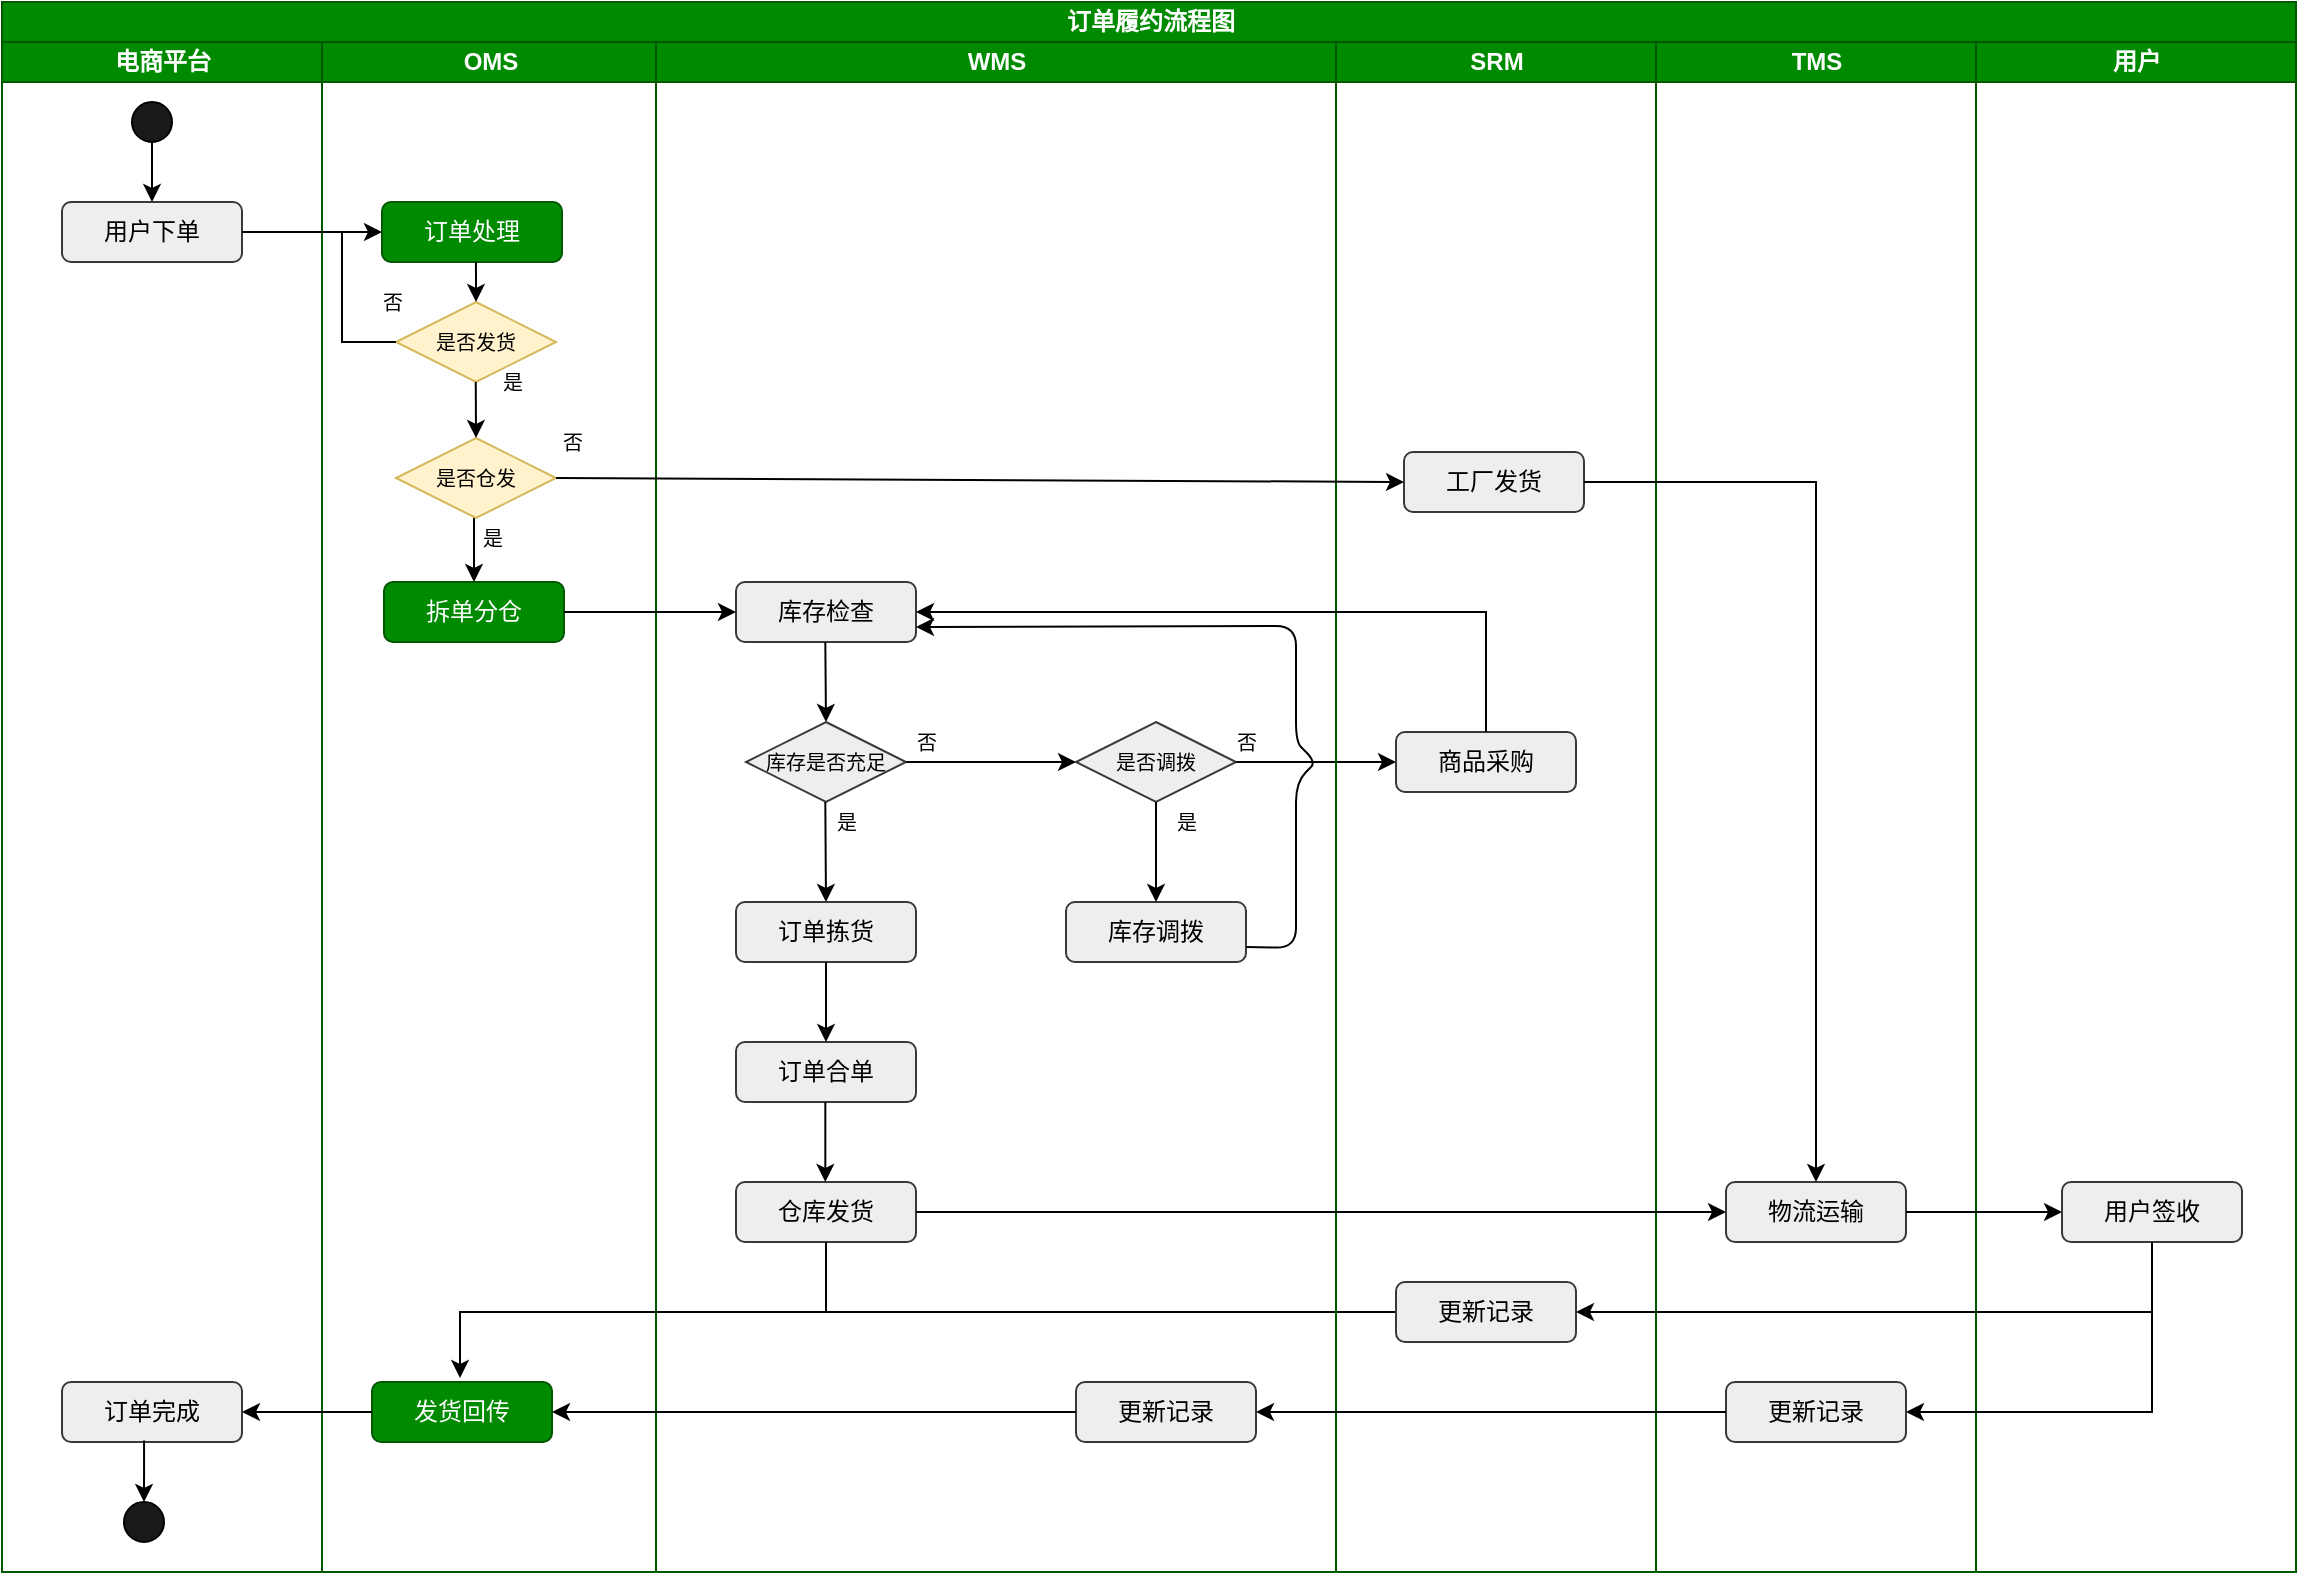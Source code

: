 <mxfile version="14.5.1" type="device"><diagram name="Page-1" id="74e2e168-ea6b-b213-b513-2b3c1d86103e"><mxGraphModel dx="1422" dy="822" grid="0" gridSize="10" guides="1" tooltips="1" connect="1" arrows="1" fold="1" page="1" pageScale="1" pageWidth="1100" pageHeight="850" background="#ffffff" math="0" shadow="0"><root><mxCell id="0"/><mxCell id="1" parent="0"/><mxCell id="77e6c97f196da883-1" value="&lt;font style=&quot;font-size: 12px&quot;&gt;订单履约流程图&lt;/font&gt;" style="swimlane;html=1;childLayout=stackLayout;startSize=20;rounded=0;shadow=0;labelBackgroundColor=none;strokeWidth=1;fontFamily=Verdana;fontSize=8;align=center;fillColor=#008a00;strokeColor=#005700;fontColor=#ffffff;" parent="1" vertex="1"><mxGeometry x="70" y="52" width="1147" height="785" as="geometry"/></mxCell><mxCell id="77e6c97f196da883-4" value="电商平台" style="swimlane;html=1;startSize=20;fillColor=#008a00;strokeColor=#005700;fontColor=#ffffff;" parent="77e6c97f196da883-1" vertex="1"><mxGeometry y="20" width="160" height="765" as="geometry"/></mxCell><mxCell id="yiyTLVuiIkWUeO96UbIK-2" value="用户下单" style="rounded=1;whiteSpace=wrap;html=1;fillColor=#eeeeee;strokeColor=#36393d;" parent="77e6c97f196da883-4" vertex="1"><mxGeometry x="30" y="80" width="90" height="30" as="geometry"/></mxCell><mxCell id="yiyTLVuiIkWUeO96UbIK-3" value="" style="ellipse;whiteSpace=wrap;html=1;aspect=fixed;fillColor=#1A1A1A;" parent="77e6c97f196da883-4" vertex="1"><mxGeometry x="65" y="30" width="20" height="20" as="geometry"/></mxCell><mxCell id="yiyTLVuiIkWUeO96UbIK-4" value="" style="endArrow=classic;html=1;exitX=0.5;exitY=1;exitDx=0;exitDy=0;entryX=0.5;entryY=0;entryDx=0;entryDy=0;" parent="77e6c97f196da883-4" source="yiyTLVuiIkWUeO96UbIK-3" target="yiyTLVuiIkWUeO96UbIK-2" edge="1"><mxGeometry width="50" height="50" relative="1" as="geometry"><mxPoint x="110" y="220" as="sourcePoint"/><mxPoint x="160" y="170" as="targetPoint"/></mxGeometry></mxCell><mxCell id="yiyTLVuiIkWUeO96UbIK-72" value="订单完成" style="rounded=1;whiteSpace=wrap;html=1;fillColor=#eeeeee;strokeColor=#36393d;" parent="77e6c97f196da883-4" vertex="1"><mxGeometry x="30" y="670" width="90" height="30" as="geometry"/></mxCell><mxCell id="yiyTLVuiIkWUeO96UbIK-79" value="" style="ellipse;whiteSpace=wrap;html=1;aspect=fixed;fillColor=#1A1A1A;" parent="77e6c97f196da883-4" vertex="1"><mxGeometry x="61" y="730" width="20" height="20" as="geometry"/></mxCell><mxCell id="yiyTLVuiIkWUeO96UbIK-80" value="" style="endArrow=classic;html=1;exitX=0.456;exitY=0.974;exitDx=0;exitDy=0;exitPerimeter=0;entryX=0.5;entryY=0;entryDx=0;entryDy=0;" parent="77e6c97f196da883-4" source="yiyTLVuiIkWUeO96UbIK-72" target="yiyTLVuiIkWUeO96UbIK-79" edge="1"><mxGeometry width="50" height="50" relative="1" as="geometry"><mxPoint x="-10" y="770" as="sourcePoint"/><mxPoint x="40" y="720" as="targetPoint"/></mxGeometry></mxCell><mxCell id="77e6c97f196da883-5" value="OMS" style="swimlane;html=1;startSize=20;fillColor=#008a00;strokeColor=#005700;fontColor=#ffffff;" parent="77e6c97f196da883-1" vertex="1"><mxGeometry x="160" y="20" width="167" height="765" as="geometry"/></mxCell><mxCell id="yiyTLVuiIkWUeO96UbIK-10" value="订单处理" style="rounded=1;whiteSpace=wrap;html=1;fillColor=#008a00;strokeColor=#005700;fontColor=#ffffff;" parent="77e6c97f196da883-5" vertex="1"><mxGeometry x="30" y="80" width="90" height="30" as="geometry"/></mxCell><mxCell id="yiyTLVuiIkWUeO96UbIK-11" value="&lt;font style=&quot;font-size: 10px&quot;&gt;是否发货&lt;/font&gt;" style="rhombus;whiteSpace=wrap;html=1;fillColor=#fff2cc;strokeColor=#d6b656;" parent="77e6c97f196da883-5" vertex="1"><mxGeometry x="37" y="130" width="80" height="40" as="geometry"/></mxCell><mxCell id="yiyTLVuiIkWUeO96UbIK-12" value="" style="endArrow=classic;html=1;exitX=0.522;exitY=1.002;exitDx=0;exitDy=0;entryX=0.5;entryY=0;entryDx=0;entryDy=0;exitPerimeter=0;" parent="77e6c97f196da883-5" source="yiyTLVuiIkWUeO96UbIK-10" target="yiyTLVuiIkWUeO96UbIK-11" edge="1"><mxGeometry width="50" height="50" relative="1" as="geometry"><mxPoint x="74.66" y="110" as="sourcePoint"/><mxPoint x="74.66" y="140.0" as="targetPoint"/></mxGeometry></mxCell><mxCell id="yiyTLVuiIkWUeO96UbIK-28" value="&lt;font style=&quot;font-size: 10px&quot;&gt;是&lt;/font&gt;" style="text;html=1;align=center;verticalAlign=middle;resizable=0;points=[];autosize=1;" parent="77e6c97f196da883-5" vertex="1"><mxGeometry x="80" y="160" width="30" height="20" as="geometry"/></mxCell><mxCell id="yiyTLVuiIkWUeO96UbIK-77" value="发货回传" style="rounded=1;whiteSpace=wrap;html=1;fillColor=#008a00;strokeColor=#005700;fontColor=#ffffff;" parent="77e6c97f196da883-5" vertex="1"><mxGeometry x="25" y="670" width="90" height="30" as="geometry"/></mxCell><mxCell id="yiyTLVuiIkWUeO96UbIK-85" value="拆单分仓" style="rounded=1;whiteSpace=wrap;html=1;fillColor=#008a00;strokeColor=#005700;fontColor=#ffffff;" parent="77e6c97f196da883-5" vertex="1"><mxGeometry x="31" y="270" width="90" height="30" as="geometry"/></mxCell><mxCell id="yiyTLVuiIkWUeO96UbIK-86" value="" style="endArrow=classic;html=1;entryX=0.5;entryY=0;entryDx=0;entryDy=0;" parent="77e6c97f196da883-5" target="yiyTLVuiIkWUeO96UbIK-85" edge="1"><mxGeometry width="50" height="50" relative="1" as="geometry"><mxPoint x="76" y="220" as="sourcePoint"/><mxPoint x="75" y="268" as="targetPoint"/></mxGeometry></mxCell><mxCell id="yiyTLVuiIkWUeO96UbIK-93" value="" style="endArrow=none;html=1;entryX=0;entryY=0.5;entryDx=0;entryDy=0;rounded=0;" parent="77e6c97f196da883-5" target="yiyTLVuiIkWUeO96UbIK-11" edge="1"><mxGeometry width="50" height="50" relative="1" as="geometry"><mxPoint x="10" y="95" as="sourcePoint"/><mxPoint x="35" y="195" as="targetPoint"/><Array as="points"><mxPoint x="10" y="150"/></Array></mxGeometry></mxCell><mxCell id="yiyTLVuiIkWUeO96UbIK-27" value="&lt;font style=&quot;font-size: 10px&quot;&gt;否&lt;/font&gt;" style="text;html=1;align=center;verticalAlign=middle;resizable=0;points=[];autosize=1;" parent="77e6c97f196da883-5" vertex="1"><mxGeometry x="20" y="120" width="30" height="20" as="geometry"/></mxCell><mxCell id="yiyTLVuiIkWUeO96UbIK-95" value="&lt;font style=&quot;font-size: 10px&quot;&gt;是否仓发&lt;/font&gt;" style="rhombus;whiteSpace=wrap;html=1;fillColor=#fff2cc;strokeColor=#d6b656;" parent="77e6c97f196da883-5" vertex="1"><mxGeometry x="37" y="198" width="80" height="40" as="geometry"/></mxCell><mxCell id="yiyTLVuiIkWUeO96UbIK-96" value="" style="endArrow=classic;html=1;exitX=0.522;exitY=1.002;exitDx=0;exitDy=0;entryX=0.5;entryY=0;entryDx=0;entryDy=0;exitPerimeter=0;" parent="77e6c97f196da883-5" target="yiyTLVuiIkWUeO96UbIK-95" edge="1"><mxGeometry width="50" height="50" relative="1" as="geometry"><mxPoint x="76.88" y="170.06" as="sourcePoint"/><mxPoint x="76.9" y="190" as="targetPoint"/></mxGeometry></mxCell><mxCell id="yiyTLVuiIkWUeO96UbIK-97" value="&lt;font style=&quot;font-size: 10px&quot;&gt;是&lt;/font&gt;" style="text;html=1;align=center;verticalAlign=middle;resizable=0;points=[];autosize=1;" parent="77e6c97f196da883-5" vertex="1"><mxGeometry x="70" y="238" width="30" height="20" as="geometry"/></mxCell><mxCell id="yiyTLVuiIkWUeO96UbIK-99" value="&lt;font style=&quot;font-size: 10px&quot;&gt;否&lt;/font&gt;" style="text;html=1;align=center;verticalAlign=middle;resizable=0;points=[];autosize=1;" parent="77e6c97f196da883-5" vertex="1"><mxGeometry x="110" y="190" width="30" height="20" as="geometry"/></mxCell><mxCell id="77e6c97f196da883-6" value="WMS" style="swimlane;html=1;startSize=20;fillColor=#008a00;strokeColor=#005700;fontColor=#ffffff;" parent="77e6c97f196da883-1" vertex="1"><mxGeometry x="327" y="20" width="340" height="765" as="geometry"/></mxCell><mxCell id="yiyTLVuiIkWUeO96UbIK-17" value="库存检查" style="rounded=1;whiteSpace=wrap;html=1;fillColor=#eeeeee;strokeColor=#36393d;" parent="77e6c97f196da883-6" vertex="1"><mxGeometry x="40" y="270" width="90" height="30" as="geometry"/></mxCell><mxCell id="yiyTLVuiIkWUeO96UbIK-18" value="&lt;font style=&quot;font-size: 10px&quot;&gt;库存是否充足&lt;/font&gt;" style="rhombus;whiteSpace=wrap;html=1;fillColor=#eeeeee;strokeColor=#36393d;" parent="77e6c97f196da883-6" vertex="1"><mxGeometry x="45" y="340" width="80" height="40" as="geometry"/></mxCell><mxCell id="yiyTLVuiIkWUeO96UbIK-24" value="&lt;font style=&quot;font-size: 10px&quot;&gt;是否调拨&lt;/font&gt;" style="rhombus;whiteSpace=wrap;html=1;fillColor=#eeeeee;strokeColor=#36393d;" parent="77e6c97f196da883-6" vertex="1"><mxGeometry x="210" y="340" width="80" height="40" as="geometry"/></mxCell><mxCell id="yiyTLVuiIkWUeO96UbIK-25" value="订单拣货" style="rounded=1;whiteSpace=wrap;html=1;fillColor=#eeeeee;strokeColor=#36393d;" parent="77e6c97f196da883-6" vertex="1"><mxGeometry x="40" y="430" width="90" height="30" as="geometry"/></mxCell><mxCell id="yiyTLVuiIkWUeO96UbIK-26" value="订单合单" style="rounded=1;whiteSpace=wrap;html=1;fillColor=#eeeeee;strokeColor=#36393d;" parent="77e6c97f196da883-6" vertex="1"><mxGeometry x="40" y="500" width="90" height="30" as="geometry"/></mxCell><mxCell id="yiyTLVuiIkWUeO96UbIK-31" value="" style="endArrow=classic;html=1;exitX=0.5;exitY=1;exitDx=0;exitDy=0;entryX=0.5;entryY=0;entryDx=0;entryDy=0;" parent="77e6c97f196da883-6" target="yiyTLVuiIkWUeO96UbIK-18" edge="1"><mxGeometry width="50" height="50" relative="1" as="geometry"><mxPoint x="84.66" y="300" as="sourcePoint"/><mxPoint x="84.66" y="337.0" as="targetPoint"/></mxGeometry></mxCell><mxCell id="yiyTLVuiIkWUeO96UbIK-32" value="" style="endArrow=classic;html=1;exitX=1;exitY=0.5;exitDx=0;exitDy=0;entryX=0;entryY=0.5;entryDx=0;entryDy=0;" parent="77e6c97f196da883-6" source="yiyTLVuiIkWUeO96UbIK-18" target="yiyTLVuiIkWUeO96UbIK-24" edge="1"><mxGeometry width="50" height="50" relative="1" as="geometry"><mxPoint x="105" y="253" as="sourcePoint"/><mxPoint x="105" y="290.0" as="targetPoint"/></mxGeometry></mxCell><mxCell id="yiyTLVuiIkWUeO96UbIK-33" value="&lt;font style=&quot;font-size: 10px&quot;&gt;否&lt;/font&gt;" style="text;html=1;align=center;verticalAlign=middle;resizable=0;points=[];autosize=1;" parent="77e6c97f196da883-6" vertex="1"><mxGeometry x="120" y="340" width="30" height="20" as="geometry"/></mxCell><mxCell id="yiyTLVuiIkWUeO96UbIK-34" value="" style="endArrow=classic;html=1;exitX=0.5;exitY=1;exitDx=0;exitDy=0;" parent="77e6c97f196da883-6" edge="1"><mxGeometry width="50" height="50" relative="1" as="geometry"><mxPoint x="84.66" y="380.0" as="sourcePoint"/><mxPoint x="85" y="430" as="targetPoint"/></mxGeometry></mxCell><mxCell id="yiyTLVuiIkWUeO96UbIK-36" value="" style="endArrow=classic;html=1;exitX=1;exitY=0.5;exitDx=0;exitDy=0;" parent="77e6c97f196da883-6" edge="1"><mxGeometry width="50" height="50" relative="1" as="geometry"><mxPoint x="290" y="360.0" as="sourcePoint"/><mxPoint x="370" y="360" as="targetPoint"/></mxGeometry></mxCell><mxCell id="yiyTLVuiIkWUeO96UbIK-38" value="&lt;font style=&quot;font-size: 10px&quot;&gt;否&lt;/font&gt;" style="text;html=1;align=center;verticalAlign=middle;resizable=0;points=[];autosize=1;" parent="77e6c97f196da883-6" vertex="1"><mxGeometry x="280" y="340" width="30" height="20" as="geometry"/></mxCell><mxCell id="yiyTLVuiIkWUeO96UbIK-39" value="库存调拨" style="rounded=1;whiteSpace=wrap;html=1;fillColor=#eeeeee;strokeColor=#36393d;" parent="77e6c97f196da883-6" vertex="1"><mxGeometry x="205" y="430" width="90" height="30" as="geometry"/></mxCell><mxCell id="yiyTLVuiIkWUeO96UbIK-41" value="" style="endArrow=classic;html=1;exitX=1;exitY=0.75;exitDx=0;exitDy=0;entryX=1;entryY=0.75;entryDx=0;entryDy=0;" parent="77e6c97f196da883-6" source="yiyTLVuiIkWUeO96UbIK-39" target="yiyTLVuiIkWUeO96UbIK-17" edge="1"><mxGeometry width="50" height="50" relative="1" as="geometry"><mxPoint x="280" y="260" as="sourcePoint"/><mxPoint x="320" y="290" as="targetPoint"/><Array as="points"><mxPoint x="320" y="453"/><mxPoint x="320" y="370"/><mxPoint x="330" y="360"/><mxPoint x="320" y="350"/><mxPoint x="320" y="292"/></Array></mxGeometry></mxCell><mxCell id="yiyTLVuiIkWUeO96UbIK-42" value="" style="endArrow=classic;html=1;exitX=0.5;exitY=1;exitDx=0;exitDy=0;" parent="77e6c97f196da883-6" source="yiyTLVuiIkWUeO96UbIK-24" target="yiyTLVuiIkWUeO96UbIK-39" edge="1"><mxGeometry width="50" height="50" relative="1" as="geometry"><mxPoint x="140" y="440" as="sourcePoint"/><mxPoint x="190" y="390" as="targetPoint"/></mxGeometry></mxCell><mxCell id="yiyTLVuiIkWUeO96UbIK-43" value="&lt;font style=&quot;font-size: 10px&quot;&gt;是&lt;/font&gt;" style="text;html=1;align=center;verticalAlign=middle;resizable=0;points=[];autosize=1;" parent="77e6c97f196da883-6" vertex="1"><mxGeometry x="250" y="380" width="30" height="20" as="geometry"/></mxCell><mxCell id="yiyTLVuiIkWUeO96UbIK-44" value="&lt;font style=&quot;font-size: 10px&quot;&gt;是&lt;/font&gt;" style="text;html=1;align=center;verticalAlign=middle;resizable=0;points=[];autosize=1;" parent="77e6c97f196da883-6" vertex="1"><mxGeometry x="80" y="380" width="30" height="20" as="geometry"/></mxCell><mxCell id="yiyTLVuiIkWUeO96UbIK-64" value="仓库发货" style="rounded=1;whiteSpace=wrap;html=1;fillColor=#eeeeee;strokeColor=#36393d;" parent="77e6c97f196da883-6" vertex="1"><mxGeometry x="40" y="570" width="90" height="30" as="geometry"/></mxCell><mxCell id="yiyTLVuiIkWUeO96UbIK-65" value="" style="endArrow=classic;html=1;exitX=0.5;exitY=1;exitDx=0;exitDy=0;entryX=0.5;entryY=0;entryDx=0;entryDy=0;" parent="77e6c97f196da883-6" source="yiyTLVuiIkWUeO96UbIK-25" target="yiyTLVuiIkWUeO96UbIK-26" edge="1"><mxGeometry width="50" height="50" relative="1" as="geometry"><mxPoint x="220" y="560" as="sourcePoint"/><mxPoint x="270" y="510" as="targetPoint"/></mxGeometry></mxCell><mxCell id="yiyTLVuiIkWUeO96UbIK-66" value="" style="endArrow=classic;html=1;exitX=0.5;exitY=1;exitDx=0;exitDy=0;entryX=0.5;entryY=0;entryDx=0;entryDy=0;" parent="77e6c97f196da883-6" edge="1"><mxGeometry width="50" height="50" relative="1" as="geometry"><mxPoint x="84.66" y="530" as="sourcePoint"/><mxPoint x="84.66" y="570" as="targetPoint"/></mxGeometry></mxCell><mxCell id="yiyTLVuiIkWUeO96UbIK-75" value="更新记录" style="rounded=1;whiteSpace=wrap;html=1;fillColor=#eeeeee;strokeColor=#36393d;" parent="77e6c97f196da883-6" vertex="1"><mxGeometry x="210" y="670" width="90" height="30" as="geometry"/></mxCell><mxCell id="P5KczK3U9NpjYuWOSlig-1" value="" style="endArrow=none;html=1;entryX=0;entryY=0.5;entryDx=0;entryDy=0;" edge="1" parent="77e6c97f196da883-6" target="yiyTLVuiIkWUeO96UbIK-89"><mxGeometry width="50" height="50" relative="1" as="geometry"><mxPoint x="85" y="635" as="sourcePoint"/><mxPoint x="253" y="619" as="targetPoint"/></mxGeometry></mxCell><mxCell id="77e6c97f196da883-7" value="SRM" style="swimlane;html=1;startSize=20;fillColor=#008a00;strokeColor=#005700;fontColor=#ffffff;" parent="77e6c97f196da883-1" vertex="1"><mxGeometry x="667" y="20" width="160" height="765" as="geometry"/></mxCell><mxCell id="yiyTLVuiIkWUeO96UbIK-35" value="商品采购" style="rounded=1;whiteSpace=wrap;html=1;fillColor=#eeeeee;strokeColor=#36393d;" parent="77e6c97f196da883-7" vertex="1"><mxGeometry x="30" y="345" width="90" height="30" as="geometry"/></mxCell><mxCell id="yiyTLVuiIkWUeO96UbIK-89" value="更新记录" style="rounded=1;whiteSpace=wrap;html=1;fillColor=#eeeeee;strokeColor=#36393d;" parent="77e6c97f196da883-7" vertex="1"><mxGeometry x="30" y="620" width="90" height="30" as="geometry"/></mxCell><mxCell id="yiyTLVuiIkWUeO96UbIK-94" value="工厂发货" style="rounded=1;whiteSpace=wrap;html=1;fillColor=#eeeeee;strokeColor=#36393d;" parent="77e6c97f196da883-7" vertex="1"><mxGeometry x="34" y="205" width="90" height="30" as="geometry"/></mxCell><mxCell id="yiyTLVuiIkWUeO96UbIK-1" value="TMS" style="swimlane;html=1;startSize=20;fillColor=#008a00;strokeColor=#005700;fontColor=#ffffff;" parent="77e6c97f196da883-1" vertex="1"><mxGeometry x="827" y="20" width="160" height="765" as="geometry"/></mxCell><mxCell id="yiyTLVuiIkWUeO96UbIK-67" value="&lt;span&gt;物流运输&lt;/span&gt;" style="rounded=1;whiteSpace=wrap;html=1;fillColor=#eeeeee;strokeColor=#36393d;" parent="yiyTLVuiIkWUeO96UbIK-1" vertex="1"><mxGeometry x="35" y="570" width="90" height="30" as="geometry"/></mxCell><mxCell id="yiyTLVuiIkWUeO96UbIK-73" value="更新记录" style="rounded=1;whiteSpace=wrap;html=1;fillColor=#eeeeee;strokeColor=#36393d;" parent="yiyTLVuiIkWUeO96UbIK-1" vertex="1"><mxGeometry x="35" y="670" width="90" height="30" as="geometry"/></mxCell><mxCell id="yiyTLVuiIkWUeO96UbIK-37" value="" style="endArrow=classic;html=1;exitX=0.5;exitY=0;exitDx=0;exitDy=0;entryX=1;entryY=0.5;entryDx=0;entryDy=0;rounded=0;" parent="77e6c97f196da883-1" source="yiyTLVuiIkWUeO96UbIK-35" target="yiyTLVuiIkWUeO96UbIK-17" edge="1"><mxGeometry width="50" height="50" relative="1" as="geometry"><mxPoint x="730" y="310" as="sourcePoint"/><mxPoint x="780" y="260" as="targetPoint"/><Array as="points"><mxPoint x="742" y="305"/></Array></mxGeometry></mxCell><mxCell id="yiyTLVuiIkWUeO96UbIK-68" value="" style="endArrow=classic;html=1;exitX=1;exitY=0.5;exitDx=0;exitDy=0;entryX=0;entryY=0.5;entryDx=0;entryDy=0;" parent="77e6c97f196da883-1" source="yiyTLVuiIkWUeO96UbIK-64" target="yiyTLVuiIkWUeO96UbIK-67" edge="1"><mxGeometry width="50" height="50" relative="1" as="geometry"><mxPoint x="540" y="630" as="sourcePoint"/><mxPoint x="590" y="580" as="targetPoint"/></mxGeometry></mxCell><mxCell id="yiyTLVuiIkWUeO96UbIK-69" value="用户" style="swimlane;html=1;startSize=20;fillColor=#008a00;strokeColor=#005700;fontColor=#ffffff;" parent="77e6c97f196da883-1" vertex="1"><mxGeometry x="987" y="20" width="160" height="765" as="geometry"/></mxCell><mxCell id="yiyTLVuiIkWUeO96UbIK-70" value="&lt;span&gt;用户签收&lt;/span&gt;" style="rounded=1;whiteSpace=wrap;html=1;fillColor=#eeeeee;strokeColor=#36393d;" parent="yiyTLVuiIkWUeO96UbIK-69" vertex="1"><mxGeometry x="43" y="570" width="90" height="30" as="geometry"/></mxCell><mxCell id="yiyTLVuiIkWUeO96UbIK-90" value="" style="endArrow=classic;html=1;entryX=1;entryY=0.5;entryDx=0;entryDy=0;" parent="yiyTLVuiIkWUeO96UbIK-69" target="yiyTLVuiIkWUeO96UbIK-89" edge="1"><mxGeometry width="50" height="50" relative="1" as="geometry"><mxPoint x="88" y="635" as="sourcePoint"/><mxPoint x="-200" y="635" as="targetPoint"/><Array as="points"><mxPoint x="78" y="635"/></Array></mxGeometry></mxCell><mxCell id="yiyTLVuiIkWUeO96UbIK-71" value="" style="endArrow=classic;html=1;exitX=1;exitY=0.5;exitDx=0;exitDy=0;" parent="77e6c97f196da883-1" source="yiyTLVuiIkWUeO96UbIK-67" target="yiyTLVuiIkWUeO96UbIK-70" edge="1"><mxGeometry width="50" height="50" relative="1" as="geometry"><mxPoint x="950" y="600" as="sourcePoint"/><mxPoint x="1020" y="605" as="targetPoint"/></mxGeometry></mxCell><mxCell id="yiyTLVuiIkWUeO96UbIK-74" value="" style="endArrow=classic;html=1;entryX=1;entryY=0.5;entryDx=0;entryDy=0;exitX=0.5;exitY=1;exitDx=0;exitDy=0;rounded=0;" parent="77e6c97f196da883-1" source="yiyTLVuiIkWUeO96UbIK-70" target="yiyTLVuiIkWUeO96UbIK-73" edge="1"><mxGeometry width="50" height="50" relative="1" as="geometry"><mxPoint x="1040" y="740" as="sourcePoint"/><mxPoint x="1090" y="690" as="targetPoint"/><Array as="points"><mxPoint x="1075" y="705"/></Array></mxGeometry></mxCell><mxCell id="yiyTLVuiIkWUeO96UbIK-76" value="" style="endArrow=classic;html=1;entryX=1;entryY=0.5;entryDx=0;entryDy=0;exitX=0;exitY=0.5;exitDx=0;exitDy=0;" parent="77e6c97f196da883-1" source="yiyTLVuiIkWUeO96UbIK-73" target="yiyTLVuiIkWUeO96UbIK-75" edge="1"><mxGeometry width="50" height="50" relative="1" as="geometry"><mxPoint x="730" y="710" as="sourcePoint"/><mxPoint x="780" y="660" as="targetPoint"/></mxGeometry></mxCell><mxCell id="yiyTLVuiIkWUeO96UbIK-78" value="" style="endArrow=classic;html=1;entryX=1;entryY=0.5;entryDx=0;entryDy=0;exitX=0;exitY=0.5;exitDx=0;exitDy=0;" parent="77e6c97f196da883-1" source="yiyTLVuiIkWUeO96UbIK-75" target="yiyTLVuiIkWUeO96UbIK-77" edge="1"><mxGeometry width="50" height="50" relative="1" as="geometry"><mxPoint x="400" y="720" as="sourcePoint"/><mxPoint x="450" y="670" as="targetPoint"/></mxGeometry></mxCell><mxCell id="yiyTLVuiIkWUeO96UbIK-83" value="" style="endArrow=classic;html=1;entryX=1;entryY=0.5;entryDx=0;entryDy=0;exitX=0;exitY=0.5;exitDx=0;exitDy=0;" parent="77e6c97f196da883-1" source="yiyTLVuiIkWUeO96UbIK-77" target="yiyTLVuiIkWUeO96UbIK-72" edge="1"><mxGeometry width="50" height="50" relative="1" as="geometry"><mxPoint x="200" y="800" as="sourcePoint"/><mxPoint x="250" y="750" as="targetPoint"/></mxGeometry></mxCell><mxCell id="yiyTLVuiIkWUeO96UbIK-84" value="" style="endArrow=classic;html=1;rounded=0;" parent="77e6c97f196da883-1" source="yiyTLVuiIkWUeO96UbIK-64" edge="1"><mxGeometry width="50" height="50" relative="1" as="geometry"><mxPoint x="412" y="622" as="sourcePoint"/><mxPoint x="229" y="688" as="targetPoint"/><Array as="points"><mxPoint x="412" y="655"/><mxPoint x="229" y="655"/></Array></mxGeometry></mxCell><mxCell id="yiyTLVuiIkWUeO96UbIK-29" value="" style="endArrow=classic;html=1;exitX=1;exitY=0.5;exitDx=0;exitDy=0;" parent="77e6c97f196da883-1" source="yiyTLVuiIkWUeO96UbIK-85" target="yiyTLVuiIkWUeO96UbIK-17" edge="1"><mxGeometry width="50" height="50" relative="1" as="geometry"><mxPoint x="405" y="253" as="sourcePoint"/><mxPoint x="310" y="300" as="targetPoint"/></mxGeometry></mxCell><mxCell id="yiyTLVuiIkWUeO96UbIK-92" value="" style="endArrow=classic;html=1;exitX=1;exitY=0.5;exitDx=0;exitDy=0;entryX=0.5;entryY=0;entryDx=0;entryDy=0;rounded=0;" parent="77e6c97f196da883-1" source="yiyTLVuiIkWUeO96UbIK-94" target="yiyTLVuiIkWUeO96UbIK-67" edge="1"><mxGeometry width="50" height="50" relative="1" as="geometry"><mxPoint x="830" y="535" as="sourcePoint"/><mxPoint x="1000" y="480" as="targetPoint"/><Array as="points"><mxPoint x="907" y="240"/></Array></mxGeometry></mxCell><mxCell id="yiyTLVuiIkWUeO96UbIK-16" value="" style="endArrow=classic;html=1;exitX=1;exitY=0.5;exitDx=0;exitDy=0;entryX=0;entryY=0.5;entryDx=0;entryDy=0;" parent="77e6c97f196da883-1" source="yiyTLVuiIkWUeO96UbIK-2" target="yiyTLVuiIkWUeO96UbIK-10" edge="1"><mxGeometry width="50" height="50" relative="1" as="geometry"><mxPoint x="60" y="280" as="sourcePoint"/><mxPoint x="180" y="115" as="targetPoint"/></mxGeometry></mxCell><mxCell id="yiyTLVuiIkWUeO96UbIK-98" value="" style="endArrow=classic;html=1;exitX=1;exitY=0.5;exitDx=0;exitDy=0;entryX=0;entryY=0.5;entryDx=0;entryDy=0;" parent="77e6c97f196da883-1" source="yiyTLVuiIkWUeO96UbIK-95" target="yiyTLVuiIkWUeO96UbIK-94" edge="1"><mxGeometry width="50" height="50" relative="1" as="geometry"><mxPoint x="420" y="240" as="sourcePoint"/><mxPoint x="730" y="241" as="targetPoint"/></mxGeometry></mxCell></root></mxGraphModel></diagram></mxfile>